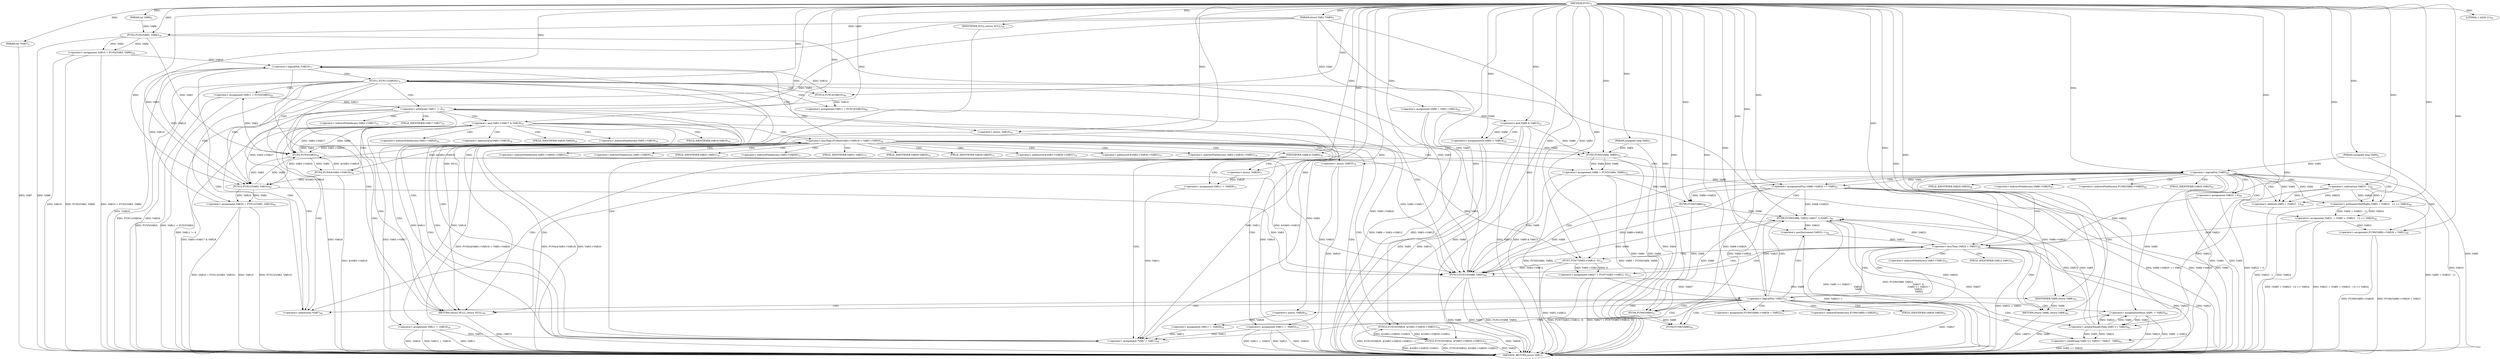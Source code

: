 digraph "FUN1" {  
"8" [label = <(METHOD,FUN1)<SUB>1</SUB>> ]
"216" [label = <(METHOD_RETURN,struct VAR1)<SUB>1</SUB>> ]
"9" [label = <(PARAM,struct VAR2 *VAR3)<SUB>1</SUB>> ]
"10" [label = <(PARAM,unsigned long VAR4)<SUB>1</SUB>> ]
"11" [label = <(PARAM,unsigned long VAR5)<SUB>2</SUB>> ]
"12" [label = <(PARAM,int VAR6)<SUB>2</SUB>> ]
"13" [label = <(PARAM,int *VAR7)<SUB>3</SUB>> ]
"19" [label = <(&lt;operator&gt;.assignment,VAR9 = VAR3-&gt;VAR12)<SUB>20</SUB>> ]
"32" [label = <(&lt;operator&gt;.assignment,VAR10 = FUN2(VAR3, VAR6))<SUB>24</SUB>> ]
"199" [label = <(FUN13,FUN13(VAR8, VAR3))<SUB>84</SUB>> ]
"202" [label = <(RETURN,return VAR8;,return VAR8;)<SUB>85</SUB>> ]
"205" [label = <(&lt;operator&gt;.assignment,VAR11 = FUN14(VAR10))<SUB>88</SUB>> ]
"210" [label = <(&lt;operator&gt;.assignment,*VAR7 = VAR11)<SUB>90</SUB>> ]
"214" [label = <(RETURN,return NULL;,return NULL;)<SUB>91</SUB>> ]
"25" [label = <(&lt;operator&gt;.and,VAR9 &amp; VAR13)<SUB>21</SUB>> ]
"38" [label = <(LITERAL,1,while (1))<SUB>25</SUB>> ]
"203" [label = <(IDENTIFIER,VAR8,return VAR8;)<SUB>85</SUB>> ]
"215" [label = <(IDENTIFIER,NULL,return NULL;)<SUB>91</SUB>> ]
"29" [label = <(&lt;operators&gt;.assignmentOr,VAR9 |= VAR14)<SUB>22</SUB>> ]
"34" [label = <(FUN2,FUN2(VAR3, VAR6))<SUB>24</SUB>> ]
"40" [label = <(&lt;operator&gt;.assignment,VAR11 = FUN3(VAR3))<SUB>26</SUB>> ]
"50" [label = <(&lt;operator&gt;.assignment,VAR11 = -VAR16)<SUB>30</SUB>> ]
"164" [label = <(FUN10,FUN10(VAR29, &amp;VAR3-&gt;VAR30-&gt;VAR31))<SUB>74</SUB>> ]
"172" [label = <(FUN10,FUN10(VAR32, &amp;VAR3-&gt;VAR30-&gt;VAR31))<SUB>75</SUB>> ]
"180" [label = <(&lt;operator&gt;.assignment,VAR11 = -VAR33)<SUB>76</SUB>> ]
"194" [label = <(&lt;operator&gt;.assignment,VAR10 = FUN12(VAR3, VAR10))<SUB>81</SUB>> ]
"207" [label = <(FUN14,FUN14(VAR10))<SUB>88</SUB>> ]
"45" [label = <(&lt;operator&gt;.notEquals,VAR11 != 0)<SUB>27</SUB>> ]
"55" [label = <(&lt;operator&gt;.and,VAR3-&gt;VAR17 &amp; VAR18)<SUB>31</SUB>> ]
"63" [label = <(&lt;operator&gt;.lessThan,FUN4(&amp;VAR3-&gt;VAR19) &lt; VAR3-&gt;VAR20)<SUB>34</SUB>> ]
"185" [label = <(&lt;operator&gt;.logicalNot,!VAR10)<SUB>77</SUB>> ]
"190" [label = <(FUN11,FUN11(VAR34))<SUB>79</SUB>> ]
"42" [label = <(FUN3,FUN3(VAR3))<SUB>26</SUB>> ]
"52" [label = <(&lt;operator&gt;.minus,-VAR16)<SUB>30</SUB>> ]
"73" [label = <(&lt;operator&gt;.assignment,VAR8 = FUN5(VAR4, VAR9))<SUB>35</SUB>> ]
"159" [label = <(&lt;operator&gt;.assignment,VAR11 = -VAR28)<SUB>71</SUB>> ]
"182" [label = <(&lt;operator&gt;.minus,-VAR33)<SUB>76</SUB>> ]
"196" [label = <(FUN12,FUN12(VAR3, VAR10))<SUB>81</SUB>> ]
"64" [label = <(FUN4,FUN4(&amp;VAR3-&gt;VAR19))<SUB>34</SUB>> ]
"79" [label = <(IDENTIFIER,VAR8,if (VAR8))<SUB>36</SUB>> ]
"75" [label = <(FUN5,FUN5(VAR4, VAR9))<SUB>35</SUB>> ]
"88" [label = <(&lt;operator&gt;.assignment,VAR21 = (VAR5 + (VAR23 - 1)) &gt;&gt; VAR24)<SUB>46</SUB>> ]
"97" [label = <(&lt;operator&gt;.assignmentPlus,VAR8-&gt;VAR25 += VAR5)<SUB>47</SUB>> ]
"102" [label = <(&lt;operator&gt;.assignment,FUN6(VAR8)-&gt;VAR26 = VAR21)<SUB>48</SUB>> ]
"161" [label = <(&lt;operator&gt;.minus,-VAR28)<SUB>71</SUB>> ]
"84" [label = <(&lt;operator&gt;.logicalNot,!VAR5)<SUB>42</SUB>> ]
"113" [label = <(&lt;operator&gt;.lessThan,VAR22 &lt; VAR21)<SUB>49</SUB>> ]
"116" [label = <(&lt;operator&gt;.postIncrement,VAR22++)<SUB>49</SUB>> ]
"90" [label = <(&lt;operator&gt;.arithmeticShiftRight,(VAR5 + (VAR23 - 1)) &gt;&gt; VAR24)<SUB>46</SUB>> ]
"110" [label = <(&lt;operator&gt;.assignment,VAR22 = 0)<SUB>49</SUB>> ]
"120" [label = <(&lt;operator&gt;.assignment,VAR27 = FUN7(VAR3-&gt;VAR12, 0))<SUB>52</SUB>> ]
"144" [label = <(FUN9,FUN9(VAR8, VAR22,
							VAR27, 0,
							(VAR5...)<SUB>60</SUB>> ]
"155" [label = <(&lt;operator&gt;.assignmentMinus,VAR5 -= VAR23)<SUB>65</SUB>> ]
"91" [label = <(&lt;operator&gt;.addition,VAR5 + (VAR23 - 1))<SUB>46</SUB>> ]
"104" [label = <(FUN6,FUN6(VAR8))<SUB>48</SUB>> ]
"128" [label = <(&lt;operator&gt;.logicalNot,!VAR27)<SUB>53</SUB>> ]
"93" [label = <(&lt;operator&gt;.subtraction,VAR23 - 1)<SUB>46</SUB>> ]
"122" [label = <(FUN7,FUN7(VAR3-&gt;VAR12, 0))<SUB>52</SUB>> ]
"131" [label = <(&lt;operator&gt;.assignment,VAR11 = -VAR28)<SUB>54</SUB>> ]
"135" [label = <(&lt;operator&gt;.assignment,FUN6(VAR8)-&gt;VAR26 = VAR22)<SUB>55</SUB>> ]
"141" [label = <(FUN8,FUN8(VAR8))<SUB>56</SUB>> ]
"149" [label = <(&lt;operator&gt;.conditional,VAR5 &gt;= VAR23 ?
							 VAR23 :
							 VAR5)<SUB>62</SUB>> ]
"150" [label = <(&lt;operator&gt;.greaterEqualsThan,VAR5 &gt;= VAR23)<SUB>62</SUB>> ]
"133" [label = <(&lt;operator&gt;.minus,-VAR28)<SUB>54</SUB>> ]
"137" [label = <(FUN6,FUN6(VAR8))<SUB>55</SUB>> ]
"211" [label = <(&lt;operator&gt;.indirection,*VAR7)<SUB>90</SUB>> ]
"166" [label = <(&lt;operator&gt;.addressOf,&amp;VAR3-&gt;VAR30-&gt;VAR31)<SUB>74</SUB>> ]
"174" [label = <(&lt;operator&gt;.addressOf,&amp;VAR3-&gt;VAR30-&gt;VAR31)<SUB>75</SUB>> ]
"56" [label = <(&lt;operator&gt;.indirectFieldAccess,VAR3-&gt;VAR17)<SUB>31</SUB>> ]
"69" [label = <(&lt;operator&gt;.indirectFieldAccess,VAR3-&gt;VAR20)<SUB>34</SUB>> ]
"167" [label = <(&lt;operator&gt;.indirectFieldAccess,VAR3-&gt;VAR30-&gt;VAR31)<SUB>74</SUB>> ]
"175" [label = <(&lt;operator&gt;.indirectFieldAccess,VAR3-&gt;VAR30-&gt;VAR31)<SUB>75</SUB>> ]
"58" [label = <(FIELD_IDENTIFIER,VAR17,VAR17)<SUB>31</SUB>> ]
"65" [label = <(&lt;operator&gt;.addressOf,&amp;VAR3-&gt;VAR19)<SUB>34</SUB>> ]
"71" [label = <(FIELD_IDENTIFIER,VAR20,VAR20)<SUB>34</SUB>> ]
"168" [label = <(&lt;operator&gt;.indirectFieldAccess,VAR3-&gt;VAR30)<SUB>74</SUB>> ]
"171" [label = <(FIELD_IDENTIFIER,VAR31,VAR31)<SUB>74</SUB>> ]
"176" [label = <(&lt;operator&gt;.indirectFieldAccess,VAR3-&gt;VAR30)<SUB>75</SUB>> ]
"179" [label = <(FIELD_IDENTIFIER,VAR31,VAR31)<SUB>75</SUB>> ]
"66" [label = <(&lt;operator&gt;.indirectFieldAccess,VAR3-&gt;VAR19)<SUB>34</SUB>> ]
"170" [label = <(FIELD_IDENTIFIER,VAR30,VAR30)<SUB>74</SUB>> ]
"178" [label = <(FIELD_IDENTIFIER,VAR30,VAR30)<SUB>75</SUB>> ]
"68" [label = <(FIELD_IDENTIFIER,VAR19,VAR19)<SUB>34</SUB>> ]
"98" [label = <(&lt;operator&gt;.indirectFieldAccess,VAR8-&gt;VAR25)<SUB>47</SUB>> ]
"103" [label = <(&lt;operator&gt;.indirectFieldAccess,FUN6(VAR8)-&gt;VAR26)<SUB>48</SUB>> ]
"100" [label = <(FIELD_IDENTIFIER,VAR25,VAR25)<SUB>47</SUB>> ]
"106" [label = <(FIELD_IDENTIFIER,VAR26,VAR26)<SUB>48</SUB>> ]
"123" [label = <(&lt;operator&gt;.indirectFieldAccess,VAR3-&gt;VAR12)<SUB>52</SUB>> ]
"125" [label = <(FIELD_IDENTIFIER,VAR12,VAR12)<SUB>52</SUB>> ]
"136" [label = <(&lt;operator&gt;.indirectFieldAccess,FUN6(VAR8)-&gt;VAR26)<SUB>55</SUB>> ]
"139" [label = <(FIELD_IDENTIFIER,VAR26,VAR26)<SUB>55</SUB>> ]
  "202" -> "216"  [ label = "DDG: &lt;RET&gt;"] 
  "214" -> "216"  [ label = "DDG: &lt;RET&gt;"] 
  "10" -> "216"  [ label = "DDG: VAR4"] 
  "11" -> "216"  [ label = "DDG: VAR5"] 
  "13" -> "216"  [ label = "DDG: VAR7"] 
  "19" -> "216"  [ label = "DDG: VAR3-&gt;VAR12"] 
  "19" -> "216"  [ label = "DDG: VAR9 = VAR3-&gt;VAR12"] 
  "25" -> "216"  [ label = "DDG: VAR9"] 
  "25" -> "216"  [ label = "DDG: VAR9 &amp; VAR13"] 
  "29" -> "216"  [ label = "DDG: VAR9"] 
  "32" -> "216"  [ label = "DDG: VAR10"] 
  "34" -> "216"  [ label = "DDG: VAR6"] 
  "32" -> "216"  [ label = "DDG: FUN2(VAR3, VAR6)"] 
  "32" -> "216"  [ label = "DDG: VAR10 = FUN2(VAR3, VAR6)"] 
  "40" -> "216"  [ label = "DDG: FUN3(VAR3)"] 
  "40" -> "216"  [ label = "DDG: VAR11 = FUN3(VAR3)"] 
  "45" -> "216"  [ label = "DDG: VAR11 != 0"] 
  "50" -> "216"  [ label = "DDG: VAR11"] 
  "50" -> "216"  [ label = "DDG: -VAR16"] 
  "50" -> "216"  [ label = "DDG: VAR11 = -VAR16"] 
  "55" -> "216"  [ label = "DDG: VAR3-&gt;VAR17"] 
  "55" -> "216"  [ label = "DDG: VAR3-&gt;VAR17 &amp; VAR18"] 
  "64" -> "216"  [ label = "DDG: &amp;VAR3-&gt;VAR19"] 
  "63" -> "216"  [ label = "DDG: FUN4(&amp;VAR3-&gt;VAR19)"] 
  "63" -> "216"  [ label = "DDG: VAR3-&gt;VAR20"] 
  "63" -> "216"  [ label = "DDG: FUN4(&amp;VAR3-&gt;VAR19) &lt; VAR3-&gt;VAR20"] 
  "164" -> "216"  [ label = "DDG: FUN10(VAR29, &amp;VAR3-&gt;VAR30-&gt;VAR31)"] 
  "172" -> "216"  [ label = "DDG: &amp;VAR3-&gt;VAR30-&gt;VAR31"] 
  "172" -> "216"  [ label = "DDG: FUN10(VAR32, &amp;VAR3-&gt;VAR30-&gt;VAR31)"] 
  "180" -> "216"  [ label = "DDG: VAR11"] 
  "180" -> "216"  [ label = "DDG: -VAR33"] 
  "180" -> "216"  [ label = "DDG: VAR11 = -VAR33"] 
  "185" -> "216"  [ label = "DDG: !VAR10"] 
  "190" -> "216"  [ label = "DDG: FUN11(VAR34)"] 
  "194" -> "216"  [ label = "DDG: VAR10"] 
  "194" -> "216"  [ label = "DDG: FUN12(VAR3, VAR10)"] 
  "194" -> "216"  [ label = "DDG: VAR10 = FUN12(VAR3, VAR10)"] 
  "75" -> "216"  [ label = "DDG: VAR4"] 
  "75" -> "216"  [ label = "DDG: VAR9"] 
  "73" -> "216"  [ label = "DDG: FUN5(VAR4, VAR9)"] 
  "73" -> "216"  [ label = "DDG: VAR8 = FUN5(VAR4, VAR9)"] 
  "84" -> "216"  [ label = "DDG: VAR5"] 
  "84" -> "216"  [ label = "DDG: !VAR5"] 
  "93" -> "216"  [ label = "DDG: VAR23"] 
  "91" -> "216"  [ label = "DDG: VAR23 - 1"] 
  "90" -> "216"  [ label = "DDG: VAR5 + (VAR23 - 1)"] 
  "88" -> "216"  [ label = "DDG: (VAR5 + (VAR23 - 1)) &gt;&gt; VAR24"] 
  "88" -> "216"  [ label = "DDG: VAR21 = (VAR5 + (VAR23 - 1)) &gt;&gt; VAR24"] 
  "97" -> "216"  [ label = "DDG: VAR8-&gt;VAR25"] 
  "97" -> "216"  [ label = "DDG: VAR5"] 
  "97" -> "216"  [ label = "DDG: VAR8-&gt;VAR25 += VAR5"] 
  "102" -> "216"  [ label = "DDG: FUN6(VAR8)-&gt;VAR26"] 
  "102" -> "216"  [ label = "DDG: FUN6(VAR8)-&gt;VAR26 = VAR21"] 
  "110" -> "216"  [ label = "DDG: VAR22 = 0"] 
  "113" -> "216"  [ label = "DDG: VAR22"] 
  "113" -> "216"  [ label = "DDG: VAR21"] 
  "113" -> "216"  [ label = "DDG: VAR22 &lt; VAR21"] 
  "122" -> "216"  [ label = "DDG: VAR3-&gt;VAR12"] 
  "120" -> "216"  [ label = "DDG: FUN7(VAR3-&gt;VAR12, 0)"] 
  "120" -> "216"  [ label = "DDG: VAR27 = FUN7(VAR3-&gt;VAR12, 0)"] 
  "128" -> "216"  [ label = "DDG: !VAR27"] 
  "144" -> "216"  [ label = "DDG: VAR27"] 
  "149" -> "216"  [ label = "DDG: VAR5 &gt;= VAR23"] 
  "144" -> "216"  [ label = "DDG: VAR5 &gt;= VAR23 ?
							 VAR23 :
							 VAR5"] 
  "144" -> "216"  [ label = "DDG: FUN9(VAR8, VAR22,
							VAR27, 0,
							(VAR5 &gt;= VAR23 ?
							 VAR23 :
							 VAR5))"] 
  "155" -> "216"  [ label = "DDG: VAR5"] 
  "155" -> "216"  [ label = "DDG: VAR23"] 
  "155" -> "216"  [ label = "DDG: VAR5 -= VAR23"] 
  "116" -> "216"  [ label = "DDG: VAR22++"] 
  "199" -> "216"  [ label = "DDG: VAR8"] 
  "199" -> "216"  [ label = "DDG: VAR3"] 
  "199" -> "216"  [ label = "DDG: FUN13(VAR8, VAR3)"] 
  "90" -> "216"  [ label = "DDG: VAR24"] 
  "190" -> "216"  [ label = "DDG: VAR34"] 
  "172" -> "216"  [ label = "DDG: VAR32"] 
  "25" -> "216"  [ label = "DDG: VAR13"] 
  "29" -> "216"  [ label = "DDG: VAR14"] 
  "52" -> "216"  [ label = "DDG: VAR16"] 
  "55" -> "216"  [ label = "DDG: VAR18"] 
  "164" -> "216"  [ label = "DDG: VAR29"] 
  "182" -> "216"  [ label = "DDG: VAR33"] 
  "8" -> "9"  [ label = "DDG: "] 
  "8" -> "10"  [ label = "DDG: "] 
  "8" -> "11"  [ label = "DDG: "] 
  "8" -> "12"  [ label = "DDG: "] 
  "8" -> "13"  [ label = "DDG: "] 
  "9" -> "19"  [ label = "DDG: VAR3"] 
  "34" -> "32"  [ label = "DDG: VAR3"] 
  "34" -> "32"  [ label = "DDG: VAR6"] 
  "203" -> "202"  [ label = "DDG: VAR8"] 
  "207" -> "205"  [ label = "DDG: VAR10"] 
  "45" -> "210"  [ label = "DDG: VAR11"] 
  "50" -> "210"  [ label = "DDG: VAR11"] 
  "180" -> "210"  [ label = "DDG: VAR11"] 
  "205" -> "210"  [ label = "DDG: VAR11"] 
  "159" -> "210"  [ label = "DDG: VAR11"] 
  "131" -> "210"  [ label = "DDG: VAR11"] 
  "8" -> "210"  [ label = "DDG: "] 
  "215" -> "214"  [ label = "DDG: NULL"] 
  "8" -> "214"  [ label = "DDG: "] 
  "8" -> "38"  [ label = "DDG: "] 
  "73" -> "199"  [ label = "DDG: VAR8"] 
  "97" -> "199"  [ label = "DDG: VAR8-&gt;VAR25"] 
  "104" -> "199"  [ label = "DDG: VAR8"] 
  "144" -> "199"  [ label = "DDG: VAR8"] 
  "8" -> "199"  [ label = "DDG: "] 
  "34" -> "199"  [ label = "DDG: VAR3"] 
  "42" -> "199"  [ label = "DDG: VAR3"] 
  "55" -> "199"  [ label = "DDG: VAR3-&gt;VAR17"] 
  "63" -> "199"  [ label = "DDG: VAR3-&gt;VAR20"] 
  "196" -> "199"  [ label = "DDG: VAR3"] 
  "122" -> "199"  [ label = "DDG: VAR3-&gt;VAR12"] 
  "9" -> "199"  [ label = "DDG: VAR3"] 
  "64" -> "199"  [ label = "DDG: &amp;VAR3-&gt;VAR19"] 
  "97" -> "203"  [ label = "DDG: VAR8-&gt;VAR25"] 
  "199" -> "203"  [ label = "DDG: VAR8"] 
  "8" -> "203"  [ label = "DDG: "] 
  "8" -> "215"  [ label = "DDG: "] 
  "19" -> "25"  [ label = "DDG: VAR9"] 
  "8" -> "25"  [ label = "DDG: "] 
  "8" -> "29"  [ label = "DDG: "] 
  "9" -> "34"  [ label = "DDG: VAR3"] 
  "8" -> "34"  [ label = "DDG: "] 
  "12" -> "34"  [ label = "DDG: VAR6"] 
  "42" -> "40"  [ label = "DDG: VAR3"] 
  "52" -> "50"  [ label = "DDG: VAR16"] 
  "182" -> "180"  [ label = "DDG: VAR33"] 
  "196" -> "194"  [ label = "DDG: VAR3"] 
  "196" -> "194"  [ label = "DDG: VAR10"] 
  "185" -> "207"  [ label = "DDG: VAR10"] 
  "8" -> "207"  [ label = "DDG: "] 
  "25" -> "29"  [ label = "DDG: VAR9"] 
  "8" -> "164"  [ label = "DDG: "] 
  "172" -> "164"  [ label = "DDG: &amp;VAR3-&gt;VAR30-&gt;VAR31"] 
  "8" -> "172"  [ label = "DDG: "] 
  "164" -> "172"  [ label = "DDG: &amp;VAR3-&gt;VAR30-&gt;VAR31"] 
  "34" -> "42"  [ label = "DDG: VAR3"] 
  "55" -> "42"  [ label = "DDG: VAR3-&gt;VAR17"] 
  "63" -> "42"  [ label = "DDG: VAR3-&gt;VAR20"] 
  "196" -> "42"  [ label = "DDG: VAR3"] 
  "8" -> "42"  [ label = "DDG: "] 
  "9" -> "42"  [ label = "DDG: VAR3"] 
  "64" -> "42"  [ label = "DDG: &amp;VAR3-&gt;VAR19"] 
  "40" -> "45"  [ label = "DDG: VAR11"] 
  "8" -> "45"  [ label = "DDG: "] 
  "8" -> "52"  [ label = "DDG: "] 
  "42" -> "55"  [ label = "DDG: VAR3"] 
  "8" -> "55"  [ label = "DDG: "] 
  "64" -> "63"  [ label = "DDG: &amp;VAR3-&gt;VAR19"] 
  "42" -> "63"  [ label = "DDG: VAR3"] 
  "75" -> "73"  [ label = "DDG: VAR4"] 
  "75" -> "73"  [ label = "DDG: VAR9"] 
  "161" -> "159"  [ label = "DDG: VAR28"] 
  "8" -> "182"  [ label = "DDG: "] 
  "32" -> "185"  [ label = "DDG: VAR10"] 
  "194" -> "185"  [ label = "DDG: VAR10"] 
  "8" -> "185"  [ label = "DDG: "] 
  "8" -> "190"  [ label = "DDG: "] 
  "42" -> "196"  [ label = "DDG: VAR3"] 
  "55" -> "196"  [ label = "DDG: VAR3-&gt;VAR17"] 
  "63" -> "196"  [ label = "DDG: VAR3-&gt;VAR20"] 
  "8" -> "196"  [ label = "DDG: "] 
  "9" -> "196"  [ label = "DDG: VAR3"] 
  "64" -> "196"  [ label = "DDG: &amp;VAR3-&gt;VAR19"] 
  "185" -> "196"  [ label = "DDG: VAR10"] 
  "42" -> "64"  [ label = "DDG: VAR3"] 
  "8" -> "79"  [ label = "DDG: "] 
  "10" -> "75"  [ label = "DDG: VAR4"] 
  "8" -> "75"  [ label = "DDG: "] 
  "25" -> "75"  [ label = "DDG: VAR9"] 
  "29" -> "75"  [ label = "DDG: VAR9"] 
  "90" -> "88"  [ label = "DDG: VAR5 + (VAR23 - 1)"] 
  "90" -> "88"  [ label = "DDG: VAR24"] 
  "8" -> "97"  [ label = "DDG: "] 
  "84" -> "97"  [ label = "DDG: VAR5"] 
  "88" -> "102"  [ label = "DDG: VAR21"] 
  "8" -> "102"  [ label = "DDG: "] 
  "8" -> "161"  [ label = "DDG: "] 
  "73" -> "97"  [ label = "DDG: VAR8"] 
  "11" -> "84"  [ label = "DDG: VAR5"] 
  "8" -> "84"  [ label = "DDG: "] 
  "84" -> "90"  [ label = "DDG: VAR5"] 
  "8" -> "90"  [ label = "DDG: "] 
  "93" -> "90"  [ label = "DDG: VAR23"] 
  "93" -> "90"  [ label = "DDG: 1"] 
  "8" -> "110"  [ label = "DDG: "] 
  "110" -> "113"  [ label = "DDG: VAR22"] 
  "116" -> "113"  [ label = "DDG: VAR22"] 
  "8" -> "113"  [ label = "DDG: "] 
  "88" -> "113"  [ label = "DDG: VAR21"] 
  "144" -> "116"  [ label = "DDG: VAR22"] 
  "8" -> "116"  [ label = "DDG: "] 
  "122" -> "120"  [ label = "DDG: VAR3-&gt;VAR12"] 
  "122" -> "120"  [ label = "DDG: 0"] 
  "8" -> "155"  [ label = "DDG: "] 
  "150" -> "155"  [ label = "DDG: VAR23"] 
  "84" -> "91"  [ label = "DDG: VAR5"] 
  "8" -> "91"  [ label = "DDG: "] 
  "93" -> "91"  [ label = "DDG: VAR23"] 
  "93" -> "91"  [ label = "DDG: 1"] 
  "73" -> "104"  [ label = "DDG: VAR8"] 
  "97" -> "104"  [ label = "DDG: VAR8-&gt;VAR25"] 
  "8" -> "104"  [ label = "DDG: "] 
  "97" -> "144"  [ label = "DDG: VAR8-&gt;VAR25"] 
  "104" -> "144"  [ label = "DDG: VAR8"] 
  "8" -> "144"  [ label = "DDG: "] 
  "113" -> "144"  [ label = "DDG: VAR22"] 
  "128" -> "144"  [ label = "DDG: VAR27"] 
  "150" -> "144"  [ label = "DDG: VAR23"] 
  "150" -> "144"  [ label = "DDG: VAR5"] 
  "150" -> "155"  [ label = "DDG: VAR5"] 
  "8" -> "93"  [ label = "DDG: "] 
  "42" -> "122"  [ label = "DDG: VAR3"] 
  "9" -> "122"  [ label = "DDG: VAR3"] 
  "8" -> "122"  [ label = "DDG: "] 
  "120" -> "128"  [ label = "DDG: VAR27"] 
  "8" -> "128"  [ label = "DDG: "] 
  "133" -> "131"  [ label = "DDG: VAR28"] 
  "113" -> "135"  [ label = "DDG: VAR22"] 
  "8" -> "135"  [ label = "DDG: "] 
  "150" -> "149"  [ label = "DDG: VAR23"] 
  "8" -> "149"  [ label = "DDG: "] 
  "150" -> "149"  [ label = "DDG: VAR5"] 
  "97" -> "141"  [ label = "DDG: VAR8-&gt;VAR25"] 
  "137" -> "141"  [ label = "DDG: VAR8"] 
  "8" -> "141"  [ label = "DDG: "] 
  "155" -> "150"  [ label = "DDG: VAR5"] 
  "8" -> "150"  [ label = "DDG: "] 
  "84" -> "150"  [ label = "DDG: VAR5"] 
  "93" -> "150"  [ label = "DDG: VAR23"] 
  "8" -> "133"  [ label = "DDG: "] 
  "97" -> "137"  [ label = "DDG: VAR8-&gt;VAR25"] 
  "104" -> "137"  [ label = "DDG: VAR8"] 
  "144" -> "137"  [ label = "DDG: VAR8"] 
  "8" -> "137"  [ label = "DDG: "] 
  "25" -> "29"  [ label = "CDG: "] 
  "45" -> "214"  [ label = "CDG: "] 
  "45" -> "52"  [ label = "CDG: "] 
  "45" -> "56"  [ label = "CDG: "] 
  "45" -> "50"  [ label = "CDG: "] 
  "45" -> "58"  [ label = "CDG: "] 
  "45" -> "210"  [ label = "CDG: "] 
  "45" -> "211"  [ label = "CDG: "] 
  "45" -> "55"  [ label = "CDG: "] 
  "55" -> "214"  [ label = "CDG: "] 
  "55" -> "68"  [ label = "CDG: "] 
  "55" -> "64"  [ label = "CDG: "] 
  "55" -> "69"  [ label = "CDG: "] 
  "55" -> "66"  [ label = "CDG: "] 
  "55" -> "210"  [ label = "CDG: "] 
  "55" -> "65"  [ label = "CDG: "] 
  "55" -> "71"  [ label = "CDG: "] 
  "55" -> "211"  [ label = "CDG: "] 
  "55" -> "63"  [ label = "CDG: "] 
  "63" -> "73"  [ label = "CDG: "] 
  "63" -> "167"  [ label = "CDG: "] 
  "63" -> "75"  [ label = "CDG: "] 
  "63" -> "179"  [ label = "CDG: "] 
  "63" -> "178"  [ label = "CDG: "] 
  "63" -> "185"  [ label = "CDG: "] 
  "63" -> "168"  [ label = "CDG: "] 
  "63" -> "170"  [ label = "CDG: "] 
  "63" -> "79"  [ label = "CDG: "] 
  "63" -> "174"  [ label = "CDG: "] 
  "63" -> "182"  [ label = "CDG: "] 
  "63" -> "164"  [ label = "CDG: "] 
  "63" -> "180"  [ label = "CDG: "] 
  "63" -> "171"  [ label = "CDG: "] 
  "63" -> "166"  [ label = "CDG: "] 
  "63" -> "176"  [ label = "CDG: "] 
  "63" -> "175"  [ label = "CDG: "] 
  "63" -> "172"  [ label = "CDG: "] 
  "185" -> "214"  [ label = "CDG: "] 
  "185" -> "190"  [ label = "CDG: "] 
  "185" -> "210"  [ label = "CDG: "] 
  "185" -> "211"  [ label = "CDG: "] 
  "190" -> "214"  [ label = "CDG: "] 
  "190" -> "196"  [ label = "CDG: "] 
  "190" -> "207"  [ label = "CDG: "] 
  "190" -> "194"  [ label = "CDG: "] 
  "190" -> "205"  [ label = "CDG: "] 
  "190" -> "210"  [ label = "CDG: "] 
  "190" -> "211"  [ label = "CDG: "] 
  "190" -> "42"  [ label = "CDG: "] 
  "190" -> "40"  [ label = "CDG: "] 
  "190" -> "202"  [ label = "CDG: "] 
  "190" -> "45"  [ label = "CDG: "] 
  "190" -> "199"  [ label = "CDG: "] 
  "79" -> "214"  [ label = "CDG: "] 
  "79" -> "161"  [ label = "CDG: "] 
  "79" -> "84"  [ label = "CDG: "] 
  "79" -> "210"  [ label = "CDG: "] 
  "79" -> "159"  [ label = "CDG: "] 
  "79" -> "211"  [ label = "CDG: "] 
  "84" -> "98"  [ label = "CDG: "] 
  "84" -> "113"  [ label = "CDG: "] 
  "84" -> "102"  [ label = "CDG: "] 
  "84" -> "103"  [ label = "CDG: "] 
  "84" -> "104"  [ label = "CDG: "] 
  "84" -> "97"  [ label = "CDG: "] 
  "84" -> "91"  [ label = "CDG: "] 
  "84" -> "93"  [ label = "CDG: "] 
  "84" -> "90"  [ label = "CDG: "] 
  "84" -> "100"  [ label = "CDG: "] 
  "84" -> "88"  [ label = "CDG: "] 
  "84" -> "202"  [ label = "CDG: "] 
  "84" -> "106"  [ label = "CDG: "] 
  "84" -> "199"  [ label = "CDG: "] 
  "84" -> "110"  [ label = "CDG: "] 
  "113" -> "120"  [ label = "CDG: "] 
  "113" -> "128"  [ label = "CDG: "] 
  "113" -> "202"  [ label = "CDG: "] 
  "113" -> "122"  [ label = "CDG: "] 
  "113" -> "123"  [ label = "CDG: "] 
  "113" -> "199"  [ label = "CDG: "] 
  "113" -> "125"  [ label = "CDG: "] 
  "128" -> "214"  [ label = "CDG: "] 
  "128" -> "113"  [ label = "CDG: "] 
  "128" -> "136"  [ label = "CDG: "] 
  "128" -> "131"  [ label = "CDG: "] 
  "128" -> "149"  [ label = "CDG: "] 
  "128" -> "150"  [ label = "CDG: "] 
  "128" -> "144"  [ label = "CDG: "] 
  "128" -> "137"  [ label = "CDG: "] 
  "128" -> "155"  [ label = "CDG: "] 
  "128" -> "139"  [ label = "CDG: "] 
  "128" -> "141"  [ label = "CDG: "] 
  "128" -> "116"  [ label = "CDG: "] 
  "128" -> "210"  [ label = "CDG: "] 
  "128" -> "211"  [ label = "CDG: "] 
  "128" -> "135"  [ label = "CDG: "] 
  "128" -> "133"  [ label = "CDG: "] 
}
